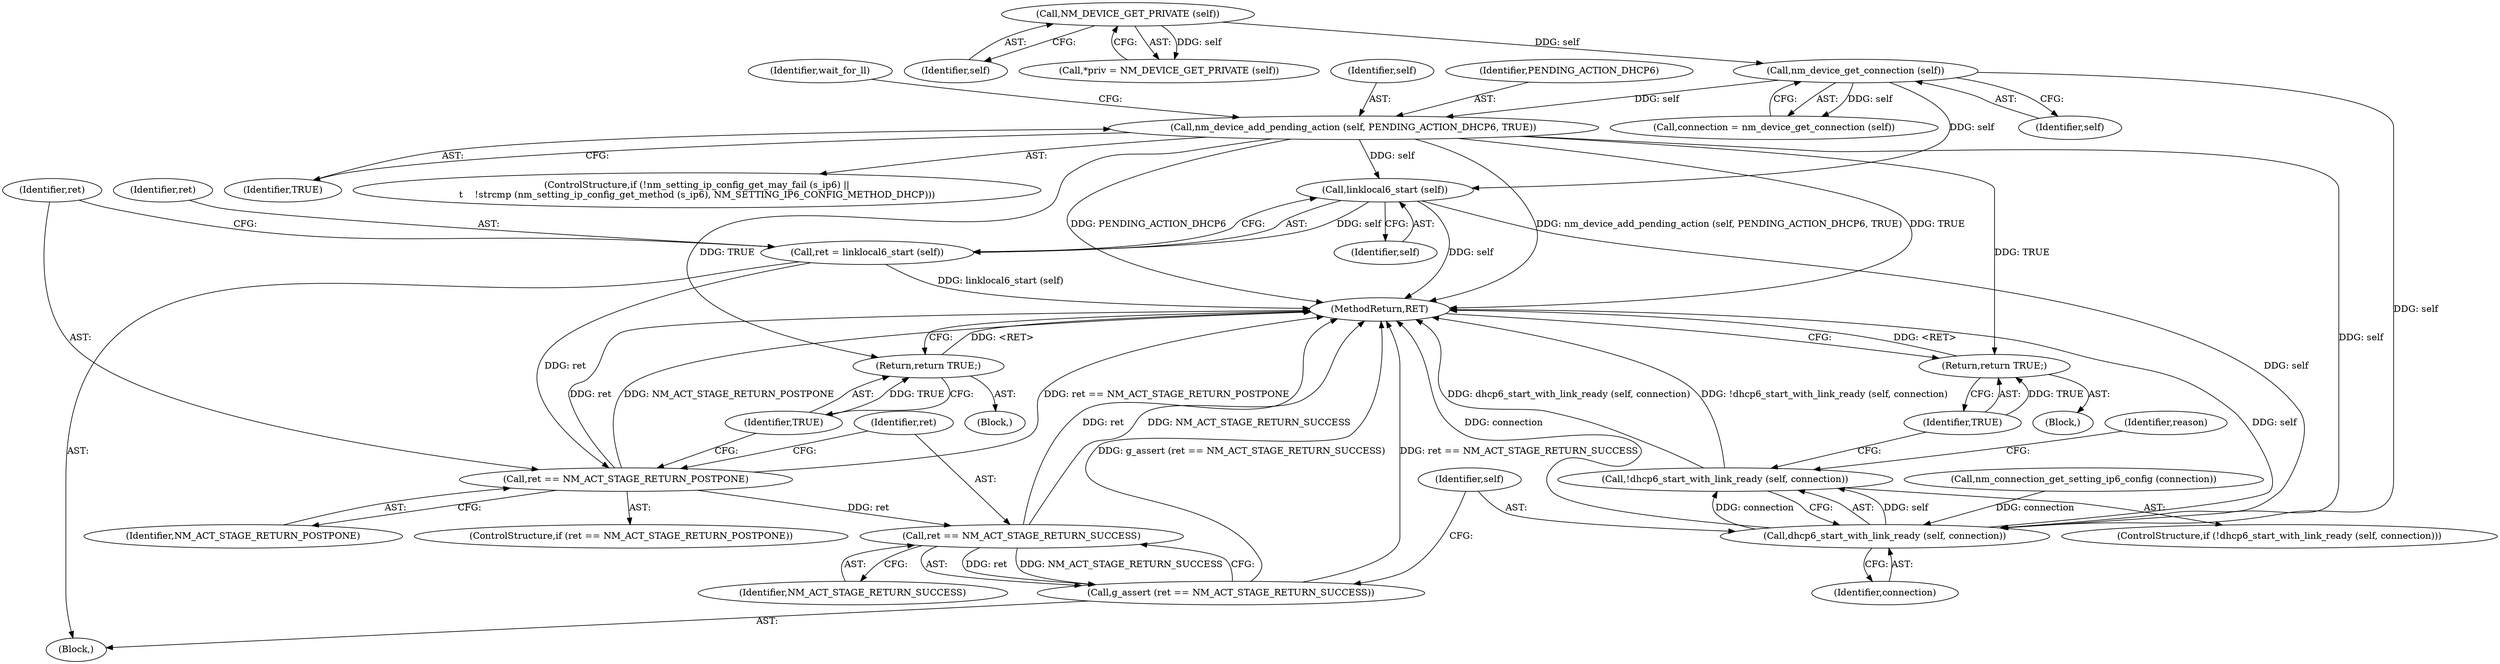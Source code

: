 digraph "0_NetworkManager_d5fc88e573fa58b93034b04d35a2454f5d28cad9@pointer" {
"1006671" [label="(Call,nm_device_add_pending_action (self, PENDING_ACTION_DHCP6, TRUE))"];
"1006653" [label="(Call,nm_device_get_connection (self))"];
"1006626" [label="(Call,NM_DEVICE_GET_PRIVATE (self))"];
"1006681" [label="(Call,linklocal6_start (self))"];
"1006679" [label="(Call,ret = linklocal6_start (self))"];
"1006684" [label="(Call,ret == NM_ACT_STAGE_RETURN_POSTPONE)"];
"1006691" [label="(Call,ret == NM_ACT_STAGE_RETURN_SUCCESS)"];
"1006690" [label="(Call,g_assert (ret == NM_ACT_STAGE_RETURN_SUCCESS))"];
"1006696" [label="(Call,dhcp6_start_with_link_ready (self, connection))"];
"1006695" [label="(Call,!dhcp6_start_with_link_ready (self, connection))"];
"1006688" [label="(Return,return TRUE;)"];
"1006706" [label="(Return,return TRUE;)"];
"1006689" [label="(Identifier,TRUE)"];
"1006692" [label="(Identifier,ret)"];
"1006688" [label="(Return,return TRUE;)"];
"1006683" [label="(ControlStructure,if (ret == NM_ACT_STAGE_RETURN_POSTPONE))"];
"1006686" [label="(Identifier,NM_ACT_STAGE_RETURN_POSTPONE)"];
"1006707" [label="(Identifier,TRUE)"];
"1006654" [label="(Identifier,self)"];
"1006687" [label="(Block,)"];
"1006673" [label="(Identifier,PENDING_ACTION_DHCP6)"];
"1006697" [label="(Identifier,self)"];
"1006679" [label="(Call,ret = linklocal6_start (self))"];
"1006677" [label="(Block,)"];
"1006698" [label="(Identifier,connection)"];
"1006685" [label="(Identifier,ret)"];
"1006627" [label="(Identifier,self)"];
"1006702" [label="(Identifier,reason)"];
"1006674" [label="(Identifier,TRUE)"];
"1006706" [label="(Return,return TRUE;)"];
"1006696" [label="(Call,dhcp6_start_with_link_ready (self, connection))"];
"1006661" [label="(ControlStructure,if (!nm_setting_ip_config_get_may_fail (s_ip6) ||\n\t    !strcmp (nm_setting_ip_config_get_method (s_ip6), NM_SETTING_IP6_CONFIG_METHOD_DHCP)))"];
"1006682" [label="(Identifier,self)"];
"1006680" [label="(Identifier,ret)"];
"1006691" [label="(Call,ret == NM_ACT_STAGE_RETURN_SUCCESS)"];
"1006693" [label="(Identifier,NM_ACT_STAGE_RETURN_SUCCESS)"];
"1006671" [label="(Call,nm_device_add_pending_action (self, PENDING_ACTION_DHCP6, TRUE))"];
"1006622" [label="(Block,)"];
"1006684" [label="(Call,ret == NM_ACT_STAGE_RETURN_POSTPONE)"];
"1006676" [label="(Identifier,wait_for_ll)"];
"1006653" [label="(Call,nm_device_get_connection (self))"];
"1006690" [label="(Call,g_assert (ret == NM_ACT_STAGE_RETURN_SUCCESS))"];
"1006694" [label="(ControlStructure,if (!dhcp6_start_with_link_ready (self, connection)))"];
"1006681" [label="(Call,linklocal6_start (self))"];
"1006651" [label="(Call,connection = nm_device_get_connection (self))"];
"1006695" [label="(Call,!dhcp6_start_with_link_ready (self, connection))"];
"1006624" [label="(Call,*priv = NM_DEVICE_GET_PRIVATE (self))"];
"1007368" [label="(MethodReturn,RET)"];
"1006626" [label="(Call,NM_DEVICE_GET_PRIVATE (self))"];
"1006672" [label="(Identifier,self)"];
"1006659" [label="(Call,nm_connection_get_setting_ip6_config (connection))"];
"1006671" -> "1006661"  [label="AST: "];
"1006671" -> "1006674"  [label="CFG: "];
"1006672" -> "1006671"  [label="AST: "];
"1006673" -> "1006671"  [label="AST: "];
"1006674" -> "1006671"  [label="AST: "];
"1006676" -> "1006671"  [label="CFG: "];
"1006671" -> "1007368"  [label="DDG: PENDING_ACTION_DHCP6"];
"1006671" -> "1007368"  [label="DDG: nm_device_add_pending_action (self, PENDING_ACTION_DHCP6, TRUE)"];
"1006671" -> "1007368"  [label="DDG: TRUE"];
"1006653" -> "1006671"  [label="DDG: self"];
"1006671" -> "1006681"  [label="DDG: self"];
"1006671" -> "1006688"  [label="DDG: TRUE"];
"1006671" -> "1006696"  [label="DDG: self"];
"1006671" -> "1006706"  [label="DDG: TRUE"];
"1006653" -> "1006651"  [label="AST: "];
"1006653" -> "1006654"  [label="CFG: "];
"1006654" -> "1006653"  [label="AST: "];
"1006651" -> "1006653"  [label="CFG: "];
"1006653" -> "1006651"  [label="DDG: self"];
"1006626" -> "1006653"  [label="DDG: self"];
"1006653" -> "1006681"  [label="DDG: self"];
"1006653" -> "1006696"  [label="DDG: self"];
"1006626" -> "1006624"  [label="AST: "];
"1006626" -> "1006627"  [label="CFG: "];
"1006627" -> "1006626"  [label="AST: "];
"1006624" -> "1006626"  [label="CFG: "];
"1006626" -> "1006624"  [label="DDG: self"];
"1006681" -> "1006679"  [label="AST: "];
"1006681" -> "1006682"  [label="CFG: "];
"1006682" -> "1006681"  [label="AST: "];
"1006679" -> "1006681"  [label="CFG: "];
"1006681" -> "1007368"  [label="DDG: self"];
"1006681" -> "1006679"  [label="DDG: self"];
"1006681" -> "1006696"  [label="DDG: self"];
"1006679" -> "1006677"  [label="AST: "];
"1006680" -> "1006679"  [label="AST: "];
"1006685" -> "1006679"  [label="CFG: "];
"1006679" -> "1007368"  [label="DDG: linklocal6_start (self)"];
"1006679" -> "1006684"  [label="DDG: ret"];
"1006684" -> "1006683"  [label="AST: "];
"1006684" -> "1006686"  [label="CFG: "];
"1006685" -> "1006684"  [label="AST: "];
"1006686" -> "1006684"  [label="AST: "];
"1006689" -> "1006684"  [label="CFG: "];
"1006692" -> "1006684"  [label="CFG: "];
"1006684" -> "1007368"  [label="DDG: ret == NM_ACT_STAGE_RETURN_POSTPONE"];
"1006684" -> "1007368"  [label="DDG: ret"];
"1006684" -> "1007368"  [label="DDG: NM_ACT_STAGE_RETURN_POSTPONE"];
"1006684" -> "1006691"  [label="DDG: ret"];
"1006691" -> "1006690"  [label="AST: "];
"1006691" -> "1006693"  [label="CFG: "];
"1006692" -> "1006691"  [label="AST: "];
"1006693" -> "1006691"  [label="AST: "];
"1006690" -> "1006691"  [label="CFG: "];
"1006691" -> "1007368"  [label="DDG: ret"];
"1006691" -> "1007368"  [label="DDG: NM_ACT_STAGE_RETURN_SUCCESS"];
"1006691" -> "1006690"  [label="DDG: ret"];
"1006691" -> "1006690"  [label="DDG: NM_ACT_STAGE_RETURN_SUCCESS"];
"1006690" -> "1006677"  [label="AST: "];
"1006697" -> "1006690"  [label="CFG: "];
"1006690" -> "1007368"  [label="DDG: ret == NM_ACT_STAGE_RETURN_SUCCESS"];
"1006690" -> "1007368"  [label="DDG: g_assert (ret == NM_ACT_STAGE_RETURN_SUCCESS)"];
"1006696" -> "1006695"  [label="AST: "];
"1006696" -> "1006698"  [label="CFG: "];
"1006697" -> "1006696"  [label="AST: "];
"1006698" -> "1006696"  [label="AST: "];
"1006695" -> "1006696"  [label="CFG: "];
"1006696" -> "1007368"  [label="DDG: self"];
"1006696" -> "1007368"  [label="DDG: connection"];
"1006696" -> "1006695"  [label="DDG: self"];
"1006696" -> "1006695"  [label="DDG: connection"];
"1006659" -> "1006696"  [label="DDG: connection"];
"1006695" -> "1006694"  [label="AST: "];
"1006702" -> "1006695"  [label="CFG: "];
"1006707" -> "1006695"  [label="CFG: "];
"1006695" -> "1007368"  [label="DDG: !dhcp6_start_with_link_ready (self, connection)"];
"1006695" -> "1007368"  [label="DDG: dhcp6_start_with_link_ready (self, connection)"];
"1006688" -> "1006687"  [label="AST: "];
"1006688" -> "1006689"  [label="CFG: "];
"1006689" -> "1006688"  [label="AST: "];
"1007368" -> "1006688"  [label="CFG: "];
"1006688" -> "1007368"  [label="DDG: <RET>"];
"1006689" -> "1006688"  [label="DDG: TRUE"];
"1006706" -> "1006622"  [label="AST: "];
"1006706" -> "1006707"  [label="CFG: "];
"1006707" -> "1006706"  [label="AST: "];
"1007368" -> "1006706"  [label="CFG: "];
"1006706" -> "1007368"  [label="DDG: <RET>"];
"1006707" -> "1006706"  [label="DDG: TRUE"];
}
